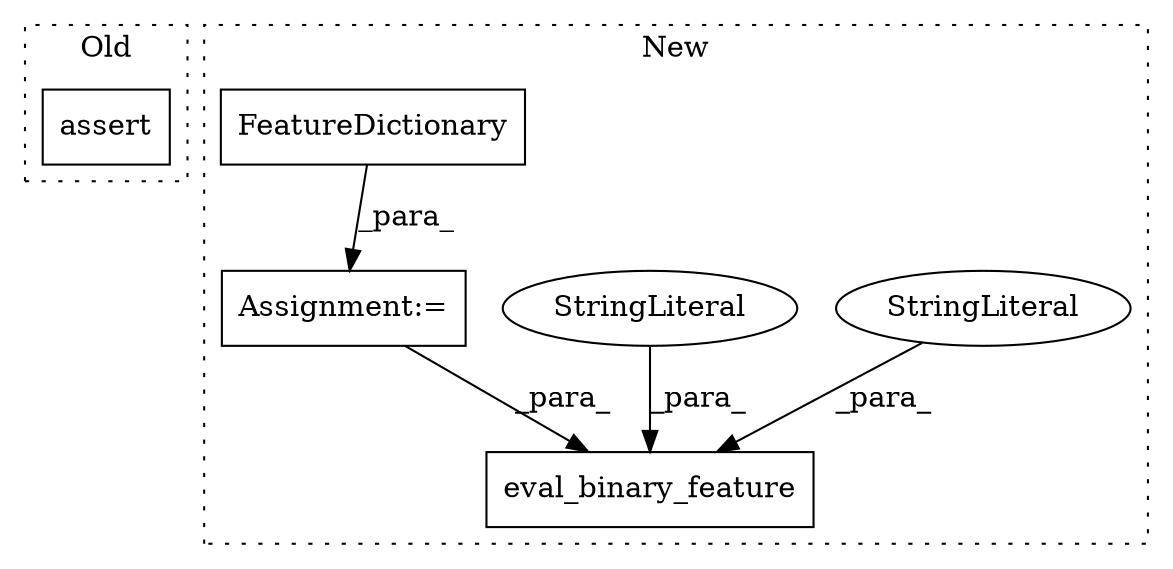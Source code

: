 digraph G {
subgraph cluster0 {
1 [label="assert" a="32" s="3840,3894" l="12,1" shape="box"];
label = "Old";
style="dotted";
}
subgraph cluster1 {
2 [label="eval_binary_feature" a="32" s="4367,4451" l="20,1" shape="box"];
3 [label="Assignment:=" a="7" s="4341" l="1" shape="box"];
4 [label="StringLiteral" a="45" s="4448" l="3" shape="ellipse"];
5 [label="StringLiteral" a="45" s="4399" l="13" shape="ellipse"];
6 [label="FeatureDictionary" a="32" s="4342" l="19" shape="box"];
label = "New";
style="dotted";
}
3 -> 2 [label="_para_"];
4 -> 2 [label="_para_"];
5 -> 2 [label="_para_"];
6 -> 3 [label="_para_"];
}